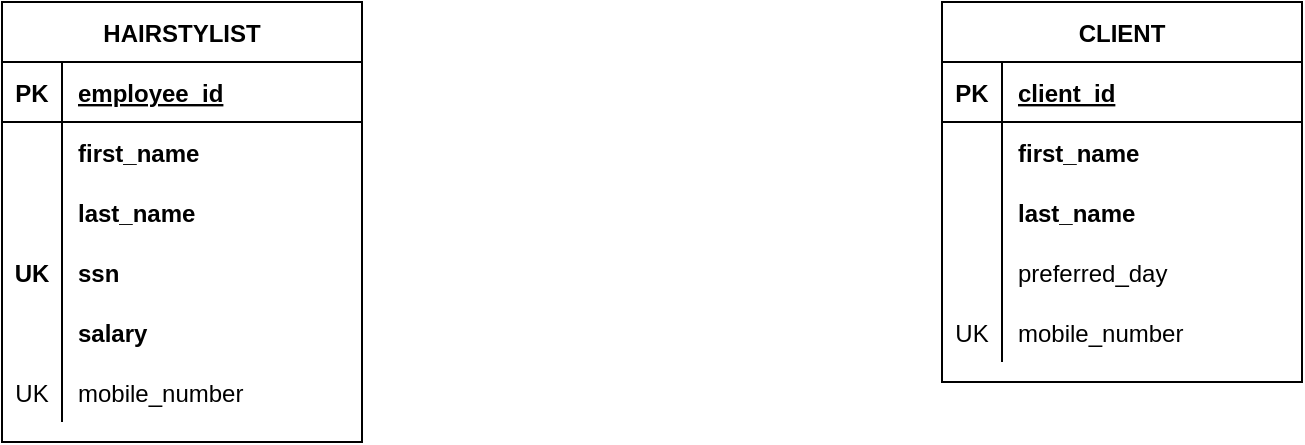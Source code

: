 <mxfile version="15.3.0" type="device" pages="4"><diagram id="9t9rIiQQpuqUqP4quFN2" name="P03-06a"><mxGraphModel dx="1038" dy="547" grid="1" gridSize="10" guides="1" tooltips="1" connect="1" arrows="1" fold="1" page="1" pageScale="1" pageWidth="1700" pageHeight="1100" math="0" shadow="0"><root><mxCell id="xdgP2Hc9xzg8uWULwrqR-0"/><mxCell id="xdgP2Hc9xzg8uWULwrqR-1" parent="xdgP2Hc9xzg8uWULwrqR-0"/><mxCell id="XxITY7klJRmJcONBLQmD-0" value="HAIRSTYLIST" style="shape=table;startSize=30;container=1;collapsible=1;childLayout=tableLayout;fixedRows=1;rowLines=0;fontStyle=1;align=center;resizeLast=1;" parent="xdgP2Hc9xzg8uWULwrqR-1" vertex="1"><mxGeometry x="170" y="160" width="180" height="220" as="geometry"/></mxCell><mxCell id="XxITY7klJRmJcONBLQmD-1" value="" style="shape=partialRectangle;collapsible=0;dropTarget=0;pointerEvents=0;fillColor=none;top=0;left=0;bottom=1;right=0;points=[[0,0.5],[1,0.5]];portConstraint=eastwest;" parent="XxITY7klJRmJcONBLQmD-0" vertex="1"><mxGeometry y="30" width="180" height="30" as="geometry"/></mxCell><mxCell id="XxITY7klJRmJcONBLQmD-2" value="PK" style="shape=partialRectangle;connectable=0;fillColor=none;top=0;left=0;bottom=0;right=0;fontStyle=1;overflow=hidden;" parent="XxITY7klJRmJcONBLQmD-1" vertex="1"><mxGeometry width="30" height="30" as="geometry"><mxRectangle width="30" height="30" as="alternateBounds"/></mxGeometry></mxCell><mxCell id="XxITY7klJRmJcONBLQmD-3" value="employee_id" style="shape=partialRectangle;connectable=0;fillColor=none;top=0;left=0;bottom=0;right=0;align=left;spacingLeft=6;fontStyle=5;overflow=hidden;" parent="XxITY7klJRmJcONBLQmD-1" vertex="1"><mxGeometry x="30" width="150" height="30" as="geometry"><mxRectangle width="150" height="30" as="alternateBounds"/></mxGeometry></mxCell><mxCell id="XxITY7klJRmJcONBLQmD-4" value="" style="shape=partialRectangle;collapsible=0;dropTarget=0;pointerEvents=0;fillColor=none;top=0;left=0;bottom=0;right=0;points=[[0,0.5],[1,0.5]];portConstraint=eastwest;" parent="XxITY7klJRmJcONBLQmD-0" vertex="1"><mxGeometry y="60" width="180" height="30" as="geometry"/></mxCell><mxCell id="XxITY7klJRmJcONBLQmD-5" value="" style="shape=partialRectangle;connectable=0;fillColor=none;top=0;left=0;bottom=0;right=0;editable=1;overflow=hidden;" parent="XxITY7klJRmJcONBLQmD-4" vertex="1"><mxGeometry width="30" height="30" as="geometry"><mxRectangle width="30" height="30" as="alternateBounds"/></mxGeometry></mxCell><mxCell id="XxITY7klJRmJcONBLQmD-6" value="first_name" style="shape=partialRectangle;connectable=0;fillColor=none;top=0;left=0;bottom=0;right=0;align=left;spacingLeft=6;overflow=hidden;fontStyle=1" parent="XxITY7klJRmJcONBLQmD-4" vertex="1"><mxGeometry x="30" width="150" height="30" as="geometry"><mxRectangle width="150" height="30" as="alternateBounds"/></mxGeometry></mxCell><mxCell id="XxITY7klJRmJcONBLQmD-7" value="" style="shape=partialRectangle;collapsible=0;dropTarget=0;pointerEvents=0;fillColor=none;top=0;left=0;bottom=0;right=0;points=[[0,0.5],[1,0.5]];portConstraint=eastwest;" parent="XxITY7klJRmJcONBLQmD-0" vertex="1"><mxGeometry y="90" width="180" height="30" as="geometry"/></mxCell><mxCell id="XxITY7klJRmJcONBLQmD-8" value="" style="shape=partialRectangle;connectable=0;fillColor=none;top=0;left=0;bottom=0;right=0;editable=1;overflow=hidden;" parent="XxITY7klJRmJcONBLQmD-7" vertex="1"><mxGeometry width="30" height="30" as="geometry"><mxRectangle width="30" height="30" as="alternateBounds"/></mxGeometry></mxCell><mxCell id="XxITY7klJRmJcONBLQmD-9" value="last_name" style="shape=partialRectangle;connectable=0;fillColor=none;top=0;left=0;bottom=0;right=0;align=left;spacingLeft=6;overflow=hidden;fontStyle=1" parent="XxITY7klJRmJcONBLQmD-7" vertex="1"><mxGeometry x="30" width="150" height="30" as="geometry"><mxRectangle width="150" height="30" as="alternateBounds"/></mxGeometry></mxCell><mxCell id="XxITY7klJRmJcONBLQmD-10" value="" style="shape=partialRectangle;collapsible=0;dropTarget=0;pointerEvents=0;fillColor=none;top=0;left=0;bottom=0;right=0;points=[[0,0.5],[1,0.5]];portConstraint=eastwest;" parent="XxITY7klJRmJcONBLQmD-0" vertex="1"><mxGeometry y="120" width="180" height="30" as="geometry"/></mxCell><mxCell id="XxITY7klJRmJcONBLQmD-11" value="UK" style="shape=partialRectangle;connectable=0;fillColor=none;top=0;left=0;bottom=0;right=0;editable=1;overflow=hidden;fontStyle=1" parent="XxITY7klJRmJcONBLQmD-10" vertex="1"><mxGeometry width="30" height="30" as="geometry"><mxRectangle width="30" height="30" as="alternateBounds"/></mxGeometry></mxCell><mxCell id="XxITY7klJRmJcONBLQmD-12" value="ssn" style="shape=partialRectangle;connectable=0;fillColor=none;top=0;left=0;bottom=0;right=0;align=left;spacingLeft=6;overflow=hidden;fontStyle=1" parent="XxITY7klJRmJcONBLQmD-10" vertex="1"><mxGeometry x="30" width="150" height="30" as="geometry"><mxRectangle width="150" height="30" as="alternateBounds"/></mxGeometry></mxCell><mxCell id="XxITY7klJRmJcONBLQmD-13" value="" style="shape=partialRectangle;collapsible=0;dropTarget=0;pointerEvents=0;fillColor=none;top=0;left=0;bottom=0;right=0;points=[[0,0.5],[1,0.5]];portConstraint=eastwest;" parent="XxITY7klJRmJcONBLQmD-0" vertex="1"><mxGeometry y="150" width="180" height="30" as="geometry"/></mxCell><mxCell id="XxITY7klJRmJcONBLQmD-14" value="" style="shape=partialRectangle;connectable=0;fillColor=none;top=0;left=0;bottom=0;right=0;editable=1;overflow=hidden;" parent="XxITY7klJRmJcONBLQmD-13" vertex="1"><mxGeometry width="30" height="30" as="geometry"><mxRectangle width="30" height="30" as="alternateBounds"/></mxGeometry></mxCell><mxCell id="XxITY7klJRmJcONBLQmD-15" value="salary" style="shape=partialRectangle;connectable=0;fillColor=none;top=0;left=0;bottom=0;right=0;align=left;spacingLeft=6;overflow=hidden;fontStyle=1" parent="XxITY7klJRmJcONBLQmD-13" vertex="1"><mxGeometry x="30" width="150" height="30" as="geometry"><mxRectangle width="150" height="30" as="alternateBounds"/></mxGeometry></mxCell><mxCell id="XxITY7klJRmJcONBLQmD-16" value="" style="shape=partialRectangle;collapsible=0;dropTarget=0;pointerEvents=0;fillColor=none;top=0;left=0;bottom=0;right=0;points=[[0,0.5],[1,0.5]];portConstraint=eastwest;" parent="XxITY7klJRmJcONBLQmD-0" vertex="1"><mxGeometry y="180" width="180" height="30" as="geometry"/></mxCell><mxCell id="XxITY7klJRmJcONBLQmD-17" value="UK" style="shape=partialRectangle;connectable=0;fillColor=none;top=0;left=0;bottom=0;right=0;editable=1;overflow=hidden;fontStyle=0" parent="XxITY7klJRmJcONBLQmD-16" vertex="1"><mxGeometry width="30" height="30" as="geometry"><mxRectangle width="30" height="30" as="alternateBounds"/></mxGeometry></mxCell><mxCell id="XxITY7klJRmJcONBLQmD-18" value="mobile_number" style="shape=partialRectangle;connectable=0;fillColor=none;top=0;left=0;bottom=0;right=0;align=left;spacingLeft=6;overflow=hidden;fontStyle=0" parent="XxITY7klJRmJcONBLQmD-16" vertex="1"><mxGeometry x="30" width="150" height="30" as="geometry"><mxRectangle width="150" height="30" as="alternateBounds"/></mxGeometry></mxCell><mxCell id="XxITY7klJRmJcONBLQmD-19" value="CLIENT" style="shape=table;startSize=30;container=1;collapsible=1;childLayout=tableLayout;fixedRows=1;rowLines=0;fontStyle=1;align=center;resizeLast=1;" parent="xdgP2Hc9xzg8uWULwrqR-1" vertex="1"><mxGeometry x="640" y="160" width="180" height="190" as="geometry"/></mxCell><mxCell id="XxITY7klJRmJcONBLQmD-20" value="" style="shape=partialRectangle;collapsible=0;dropTarget=0;pointerEvents=0;fillColor=none;top=0;left=0;bottom=1;right=0;points=[[0,0.5],[1,0.5]];portConstraint=eastwest;" parent="XxITY7klJRmJcONBLQmD-19" vertex="1"><mxGeometry y="30" width="180" height="30" as="geometry"/></mxCell><mxCell id="XxITY7klJRmJcONBLQmD-21" value="PK" style="shape=partialRectangle;connectable=0;fillColor=none;top=0;left=0;bottom=0;right=0;fontStyle=1;overflow=hidden;" parent="XxITY7klJRmJcONBLQmD-20" vertex="1"><mxGeometry width="30" height="30" as="geometry"><mxRectangle width="30" height="30" as="alternateBounds"/></mxGeometry></mxCell><mxCell id="XxITY7klJRmJcONBLQmD-22" value="client_id" style="shape=partialRectangle;connectable=0;fillColor=none;top=0;left=0;bottom=0;right=0;align=left;spacingLeft=6;fontStyle=5;overflow=hidden;" parent="XxITY7klJRmJcONBLQmD-20" vertex="1"><mxGeometry x="30" width="150" height="30" as="geometry"><mxRectangle width="150" height="30" as="alternateBounds"/></mxGeometry></mxCell><mxCell id="XxITY7klJRmJcONBLQmD-23" value="" style="shape=partialRectangle;collapsible=0;dropTarget=0;pointerEvents=0;fillColor=none;top=0;left=0;bottom=0;right=0;points=[[0,0.5],[1,0.5]];portConstraint=eastwest;" parent="XxITY7klJRmJcONBLQmD-19" vertex="1"><mxGeometry y="60" width="180" height="30" as="geometry"/></mxCell><mxCell id="XxITY7klJRmJcONBLQmD-24" value="" style="shape=partialRectangle;connectable=0;fillColor=none;top=0;left=0;bottom=0;right=0;editable=1;overflow=hidden;" parent="XxITY7klJRmJcONBLQmD-23" vertex="1"><mxGeometry width="30" height="30" as="geometry"><mxRectangle width="30" height="30" as="alternateBounds"/></mxGeometry></mxCell><mxCell id="XxITY7klJRmJcONBLQmD-25" value="first_name" style="shape=partialRectangle;connectable=0;fillColor=none;top=0;left=0;bottom=0;right=0;align=left;spacingLeft=6;overflow=hidden;fontStyle=1" parent="XxITY7klJRmJcONBLQmD-23" vertex="1"><mxGeometry x="30" width="150" height="30" as="geometry"><mxRectangle width="150" height="30" as="alternateBounds"/></mxGeometry></mxCell><mxCell id="XxITY7klJRmJcONBLQmD-26" value="" style="shape=partialRectangle;collapsible=0;dropTarget=0;pointerEvents=0;fillColor=none;top=0;left=0;bottom=0;right=0;points=[[0,0.5],[1,0.5]];portConstraint=eastwest;" parent="XxITY7klJRmJcONBLQmD-19" vertex="1"><mxGeometry y="90" width="180" height="30" as="geometry"/></mxCell><mxCell id="XxITY7klJRmJcONBLQmD-27" value="" style="shape=partialRectangle;connectable=0;fillColor=none;top=0;left=0;bottom=0;right=0;editable=1;overflow=hidden;" parent="XxITY7klJRmJcONBLQmD-26" vertex="1"><mxGeometry width="30" height="30" as="geometry"><mxRectangle width="30" height="30" as="alternateBounds"/></mxGeometry></mxCell><mxCell id="XxITY7klJRmJcONBLQmD-28" value="last_name" style="shape=partialRectangle;connectable=0;fillColor=none;top=0;left=0;bottom=0;right=0;align=left;spacingLeft=6;overflow=hidden;fontStyle=1" parent="XxITY7klJRmJcONBLQmD-26" vertex="1"><mxGeometry x="30" width="150" height="30" as="geometry"><mxRectangle width="150" height="30" as="alternateBounds"/></mxGeometry></mxCell><mxCell id="XxITY7klJRmJcONBLQmD-29" value="" style="shape=partialRectangle;collapsible=0;dropTarget=0;pointerEvents=0;fillColor=none;top=0;left=0;bottom=0;right=0;points=[[0,0.5],[1,0.5]];portConstraint=eastwest;" parent="XxITY7klJRmJcONBLQmD-19" vertex="1"><mxGeometry y="120" width="180" height="30" as="geometry"/></mxCell><mxCell id="XxITY7klJRmJcONBLQmD-30" value="" style="shape=partialRectangle;connectable=0;fillColor=none;top=0;left=0;bottom=0;right=0;editable=1;overflow=hidden;" parent="XxITY7klJRmJcONBLQmD-29" vertex="1"><mxGeometry width="30" height="30" as="geometry"><mxRectangle width="30" height="30" as="alternateBounds"/></mxGeometry></mxCell><mxCell id="XxITY7klJRmJcONBLQmD-31" value="preferred_day" style="shape=partialRectangle;connectable=0;fillColor=none;top=0;left=0;bottom=0;right=0;align=left;spacingLeft=6;overflow=hidden;fontStyle=0" parent="XxITY7klJRmJcONBLQmD-29" vertex="1"><mxGeometry x="30" width="150" height="30" as="geometry"><mxRectangle width="150" height="30" as="alternateBounds"/></mxGeometry></mxCell><mxCell id="XxITY7klJRmJcONBLQmD-32" value="" style="shape=partialRectangle;collapsible=0;dropTarget=0;pointerEvents=0;fillColor=none;top=0;left=0;bottom=0;right=0;points=[[0,0.5],[1,0.5]];portConstraint=eastwest;" parent="XxITY7klJRmJcONBLQmD-19" vertex="1"><mxGeometry y="150" width="180" height="30" as="geometry"/></mxCell><mxCell id="XxITY7klJRmJcONBLQmD-33" value="UK" style="shape=partialRectangle;connectable=0;fillColor=none;top=0;left=0;bottom=0;right=0;editable=1;overflow=hidden;fontStyle=0" parent="XxITY7klJRmJcONBLQmD-32" vertex="1"><mxGeometry width="30" height="30" as="geometry"><mxRectangle width="30" height="30" as="alternateBounds"/></mxGeometry></mxCell><mxCell id="XxITY7klJRmJcONBLQmD-34" value="mobile_number" style="shape=partialRectangle;connectable=0;fillColor=none;top=0;left=0;bottom=0;right=0;align=left;spacingLeft=6;overflow=hidden;fontStyle=0" parent="XxITY7klJRmJcONBLQmD-32" vertex="1"><mxGeometry x="30" width="150" height="30" as="geometry"><mxRectangle width="150" height="30" as="alternateBounds"/></mxGeometry></mxCell></root></mxGraphModel></diagram><diagram id="BGCo3x_WOR39V1Mh5IDd" name="P03-06b"><mxGraphModel dx="1038" dy="547" grid="1" gridSize="10" guides="1" tooltips="1" connect="1" arrows="1" fold="1" page="1" pageScale="1" pageWidth="1700" pageHeight="1100" math="0" shadow="0"><root><mxCell id="0"/><mxCell id="1" parent="0"/><mxCell id="40BbNnCjbm9qoG9edEbk-1" value="HAIRSTYLIST" style="shape=table;startSize=30;container=1;collapsible=1;childLayout=tableLayout;fixedRows=1;rowLines=0;fontStyle=1;align=center;resizeLast=1;" parent="1" vertex="1"><mxGeometry x="170" y="160" width="180" height="220" as="geometry"/></mxCell><mxCell id="40BbNnCjbm9qoG9edEbk-2" value="" style="shape=partialRectangle;collapsible=0;dropTarget=0;pointerEvents=0;fillColor=none;top=0;left=0;bottom=1;right=0;points=[[0,0.5],[1,0.5]];portConstraint=eastwest;" parent="40BbNnCjbm9qoG9edEbk-1" vertex="1"><mxGeometry y="30" width="180" height="30" as="geometry"/></mxCell><mxCell id="40BbNnCjbm9qoG9edEbk-3" value="PK" style="shape=partialRectangle;connectable=0;fillColor=none;top=0;left=0;bottom=0;right=0;fontStyle=1;overflow=hidden;" parent="40BbNnCjbm9qoG9edEbk-2" vertex="1"><mxGeometry width="30" height="30" as="geometry"><mxRectangle width="30" height="30" as="alternateBounds"/></mxGeometry></mxCell><mxCell id="40BbNnCjbm9qoG9edEbk-4" value="employee_id" style="shape=partialRectangle;connectable=0;fillColor=none;top=0;left=0;bottom=0;right=0;align=left;spacingLeft=6;fontStyle=5;overflow=hidden;" parent="40BbNnCjbm9qoG9edEbk-2" vertex="1"><mxGeometry x="30" width="150" height="30" as="geometry"><mxRectangle width="150" height="30" as="alternateBounds"/></mxGeometry></mxCell><mxCell id="40BbNnCjbm9qoG9edEbk-5" value="" style="shape=partialRectangle;collapsible=0;dropTarget=0;pointerEvents=0;fillColor=none;top=0;left=0;bottom=0;right=0;points=[[0,0.5],[1,0.5]];portConstraint=eastwest;" parent="40BbNnCjbm9qoG9edEbk-1" vertex="1"><mxGeometry y="60" width="180" height="30" as="geometry"/></mxCell><mxCell id="40BbNnCjbm9qoG9edEbk-6" value="" style="shape=partialRectangle;connectable=0;fillColor=none;top=0;left=0;bottom=0;right=0;editable=1;overflow=hidden;" parent="40BbNnCjbm9qoG9edEbk-5" vertex="1"><mxGeometry width="30" height="30" as="geometry"><mxRectangle width="30" height="30" as="alternateBounds"/></mxGeometry></mxCell><mxCell id="40BbNnCjbm9qoG9edEbk-7" value="first_name" style="shape=partialRectangle;connectable=0;fillColor=none;top=0;left=0;bottom=0;right=0;align=left;spacingLeft=6;overflow=hidden;fontStyle=1" parent="40BbNnCjbm9qoG9edEbk-5" vertex="1"><mxGeometry x="30" width="150" height="30" as="geometry"><mxRectangle width="150" height="30" as="alternateBounds"/></mxGeometry></mxCell><mxCell id="40BbNnCjbm9qoG9edEbk-8" value="" style="shape=partialRectangle;collapsible=0;dropTarget=0;pointerEvents=0;fillColor=none;top=0;left=0;bottom=0;right=0;points=[[0,0.5],[1,0.5]];portConstraint=eastwest;" parent="40BbNnCjbm9qoG9edEbk-1" vertex="1"><mxGeometry y="90" width="180" height="30" as="geometry"/></mxCell><mxCell id="40BbNnCjbm9qoG9edEbk-9" value="" style="shape=partialRectangle;connectable=0;fillColor=none;top=0;left=0;bottom=0;right=0;editable=1;overflow=hidden;" parent="40BbNnCjbm9qoG9edEbk-8" vertex="1"><mxGeometry width="30" height="30" as="geometry"><mxRectangle width="30" height="30" as="alternateBounds"/></mxGeometry></mxCell><mxCell id="40BbNnCjbm9qoG9edEbk-10" value="last_name" style="shape=partialRectangle;connectable=0;fillColor=none;top=0;left=0;bottom=0;right=0;align=left;spacingLeft=6;overflow=hidden;fontStyle=1" parent="40BbNnCjbm9qoG9edEbk-8" vertex="1"><mxGeometry x="30" width="150" height="30" as="geometry"><mxRectangle width="150" height="30" as="alternateBounds"/></mxGeometry></mxCell><mxCell id="40BbNnCjbm9qoG9edEbk-11" value="" style="shape=partialRectangle;collapsible=0;dropTarget=0;pointerEvents=0;fillColor=none;top=0;left=0;bottom=0;right=0;points=[[0,0.5],[1,0.5]];portConstraint=eastwest;" parent="40BbNnCjbm9qoG9edEbk-1" vertex="1"><mxGeometry y="120" width="180" height="30" as="geometry"/></mxCell><mxCell id="40BbNnCjbm9qoG9edEbk-12" value="UK" style="shape=partialRectangle;connectable=0;fillColor=none;top=0;left=0;bottom=0;right=0;editable=1;overflow=hidden;fontStyle=1" parent="40BbNnCjbm9qoG9edEbk-11" vertex="1"><mxGeometry width="30" height="30" as="geometry"><mxRectangle width="30" height="30" as="alternateBounds"/></mxGeometry></mxCell><mxCell id="40BbNnCjbm9qoG9edEbk-13" value="ssn" style="shape=partialRectangle;connectable=0;fillColor=none;top=0;left=0;bottom=0;right=0;align=left;spacingLeft=6;overflow=hidden;fontStyle=1" parent="40BbNnCjbm9qoG9edEbk-11" vertex="1"><mxGeometry x="30" width="150" height="30" as="geometry"><mxRectangle width="150" height="30" as="alternateBounds"/></mxGeometry></mxCell><mxCell id="40BbNnCjbm9qoG9edEbk-14" value="" style="shape=partialRectangle;collapsible=0;dropTarget=0;pointerEvents=0;fillColor=none;top=0;left=0;bottom=0;right=0;points=[[0,0.5],[1,0.5]];portConstraint=eastwest;" parent="40BbNnCjbm9qoG9edEbk-1" vertex="1"><mxGeometry y="150" width="180" height="30" as="geometry"/></mxCell><mxCell id="40BbNnCjbm9qoG9edEbk-15" value="" style="shape=partialRectangle;connectable=0;fillColor=none;top=0;left=0;bottom=0;right=0;editable=1;overflow=hidden;" parent="40BbNnCjbm9qoG9edEbk-14" vertex="1"><mxGeometry width="30" height="30" as="geometry"><mxRectangle width="30" height="30" as="alternateBounds"/></mxGeometry></mxCell><mxCell id="40BbNnCjbm9qoG9edEbk-16" value="salary" style="shape=partialRectangle;connectable=0;fillColor=none;top=0;left=0;bottom=0;right=0;align=left;spacingLeft=6;overflow=hidden;fontStyle=1" parent="40BbNnCjbm9qoG9edEbk-14" vertex="1"><mxGeometry x="30" width="150" height="30" as="geometry"><mxRectangle width="150" height="30" as="alternateBounds"/></mxGeometry></mxCell><mxCell id="40BbNnCjbm9qoG9edEbk-17" value="" style="shape=partialRectangle;collapsible=0;dropTarget=0;pointerEvents=0;fillColor=none;top=0;left=0;bottom=0;right=0;points=[[0,0.5],[1,0.5]];portConstraint=eastwest;" parent="40BbNnCjbm9qoG9edEbk-1" vertex="1"><mxGeometry y="180" width="180" height="30" as="geometry"/></mxCell><mxCell id="40BbNnCjbm9qoG9edEbk-18" value="UK" style="shape=partialRectangle;connectable=0;fillColor=none;top=0;left=0;bottom=0;right=0;editable=1;overflow=hidden;fontStyle=0" parent="40BbNnCjbm9qoG9edEbk-17" vertex="1"><mxGeometry width="30" height="30" as="geometry"><mxRectangle width="30" height="30" as="alternateBounds"/></mxGeometry></mxCell><mxCell id="40BbNnCjbm9qoG9edEbk-19" value="mobile_number" style="shape=partialRectangle;connectable=0;fillColor=none;top=0;left=0;bottom=0;right=0;align=left;spacingLeft=6;overflow=hidden;fontStyle=0" parent="40BbNnCjbm9qoG9edEbk-17" vertex="1"><mxGeometry x="30" width="150" height="30" as="geometry"><mxRectangle width="150" height="30" as="alternateBounds"/></mxGeometry></mxCell><mxCell id="40BbNnCjbm9qoG9edEbk-20" value="CLIENT" style="shape=table;startSize=30;container=1;collapsible=1;childLayout=tableLayout;fixedRows=1;rowLines=0;fontStyle=1;align=center;resizeLast=1;" parent="1" vertex="1"><mxGeometry x="640" y="160" width="180" height="220" as="geometry"/></mxCell><mxCell id="40BbNnCjbm9qoG9edEbk-21" value="" style="shape=partialRectangle;collapsible=0;dropTarget=0;pointerEvents=0;fillColor=none;top=0;left=0;bottom=1;right=0;points=[[0,0.5],[1,0.5]];portConstraint=eastwest;" parent="40BbNnCjbm9qoG9edEbk-20" vertex="1"><mxGeometry y="30" width="180" height="30" as="geometry"/></mxCell><mxCell id="40BbNnCjbm9qoG9edEbk-22" value="PK" style="shape=partialRectangle;connectable=0;fillColor=none;top=0;left=0;bottom=0;right=0;fontStyle=1;overflow=hidden;" parent="40BbNnCjbm9qoG9edEbk-21" vertex="1"><mxGeometry width="30" height="30" as="geometry"><mxRectangle width="30" height="30" as="alternateBounds"/></mxGeometry></mxCell><mxCell id="40BbNnCjbm9qoG9edEbk-23" value="client_id" style="shape=partialRectangle;connectable=0;fillColor=none;top=0;left=0;bottom=0;right=0;align=left;spacingLeft=6;fontStyle=5;overflow=hidden;" parent="40BbNnCjbm9qoG9edEbk-21" vertex="1"><mxGeometry x="30" width="150" height="30" as="geometry"><mxRectangle width="150" height="30" as="alternateBounds"/></mxGeometry></mxCell><mxCell id="40BbNnCjbm9qoG9edEbk-24" value="" style="shape=partialRectangle;collapsible=0;dropTarget=0;pointerEvents=0;fillColor=none;top=0;left=0;bottom=0;right=0;points=[[0,0.5],[1,0.5]];portConstraint=eastwest;" parent="40BbNnCjbm9qoG9edEbk-20" vertex="1"><mxGeometry y="60" width="180" height="30" as="geometry"/></mxCell><mxCell id="40BbNnCjbm9qoG9edEbk-25" value="" style="shape=partialRectangle;connectable=0;fillColor=none;top=0;left=0;bottom=0;right=0;editable=1;overflow=hidden;" parent="40BbNnCjbm9qoG9edEbk-24" vertex="1"><mxGeometry width="30" height="30" as="geometry"><mxRectangle width="30" height="30" as="alternateBounds"/></mxGeometry></mxCell><mxCell id="40BbNnCjbm9qoG9edEbk-26" value="first_name" style="shape=partialRectangle;connectable=0;fillColor=none;top=0;left=0;bottom=0;right=0;align=left;spacingLeft=6;overflow=hidden;fontStyle=1" parent="40BbNnCjbm9qoG9edEbk-24" vertex="1"><mxGeometry x="30" width="150" height="30" as="geometry"><mxRectangle width="150" height="30" as="alternateBounds"/></mxGeometry></mxCell><mxCell id="40BbNnCjbm9qoG9edEbk-27" value="" style="shape=partialRectangle;collapsible=0;dropTarget=0;pointerEvents=0;fillColor=none;top=0;left=0;bottom=0;right=0;points=[[0,0.5],[1,0.5]];portConstraint=eastwest;" parent="40BbNnCjbm9qoG9edEbk-20" vertex="1"><mxGeometry y="90" width="180" height="30" as="geometry"/></mxCell><mxCell id="40BbNnCjbm9qoG9edEbk-28" value="" style="shape=partialRectangle;connectable=0;fillColor=none;top=0;left=0;bottom=0;right=0;editable=1;overflow=hidden;" parent="40BbNnCjbm9qoG9edEbk-27" vertex="1"><mxGeometry width="30" height="30" as="geometry"><mxRectangle width="30" height="30" as="alternateBounds"/></mxGeometry></mxCell><mxCell id="40BbNnCjbm9qoG9edEbk-29" value="last_name" style="shape=partialRectangle;connectable=0;fillColor=none;top=0;left=0;bottom=0;right=0;align=left;spacingLeft=6;overflow=hidden;fontStyle=1" parent="40BbNnCjbm9qoG9edEbk-27" vertex="1"><mxGeometry x="30" width="150" height="30" as="geometry"><mxRectangle width="150" height="30" as="alternateBounds"/></mxGeometry></mxCell><mxCell id="40BbNnCjbm9qoG9edEbk-33" value="" style="shape=partialRectangle;collapsible=0;dropTarget=0;pointerEvents=0;fillColor=none;top=0;left=0;bottom=0;right=0;points=[[0,0.5],[1,0.5]];portConstraint=eastwest;" parent="40BbNnCjbm9qoG9edEbk-20" vertex="1"><mxGeometry y="120" width="180" height="30" as="geometry"/></mxCell><mxCell id="40BbNnCjbm9qoG9edEbk-34" value="" style="shape=partialRectangle;connectable=0;fillColor=none;top=0;left=0;bottom=0;right=0;editable=1;overflow=hidden;" parent="40BbNnCjbm9qoG9edEbk-33" vertex="1"><mxGeometry width="30" height="30" as="geometry"><mxRectangle width="30" height="30" as="alternateBounds"/></mxGeometry></mxCell><mxCell id="40BbNnCjbm9qoG9edEbk-35" value="preferred_day" style="shape=partialRectangle;connectable=0;fillColor=none;top=0;left=0;bottom=0;right=0;align=left;spacingLeft=6;overflow=hidden;fontStyle=0" parent="40BbNnCjbm9qoG9edEbk-33" vertex="1"><mxGeometry x="30" width="150" height="30" as="geometry"><mxRectangle width="150" height="30" as="alternateBounds"/></mxGeometry></mxCell><mxCell id="40BbNnCjbm9qoG9edEbk-36" value="" style="shape=partialRectangle;collapsible=0;dropTarget=0;pointerEvents=0;fillColor=none;top=0;left=0;bottom=0;right=0;points=[[0,0.5],[1,0.5]];portConstraint=eastwest;" parent="40BbNnCjbm9qoG9edEbk-20" vertex="1"><mxGeometry y="150" width="180" height="30" as="geometry"/></mxCell><mxCell id="40BbNnCjbm9qoG9edEbk-37" value="UK" style="shape=partialRectangle;connectable=0;fillColor=none;top=0;left=0;bottom=0;right=0;editable=1;overflow=hidden;fontStyle=0" parent="40BbNnCjbm9qoG9edEbk-36" vertex="1"><mxGeometry width="30" height="30" as="geometry"><mxRectangle width="30" height="30" as="alternateBounds"/></mxGeometry></mxCell><mxCell id="40BbNnCjbm9qoG9edEbk-38" value="mobile_number" style="shape=partialRectangle;connectable=0;fillColor=none;top=0;left=0;bottom=0;right=0;align=left;spacingLeft=6;overflow=hidden;fontStyle=0" parent="40BbNnCjbm9qoG9edEbk-36" vertex="1"><mxGeometry x="30" width="150" height="30" as="geometry"><mxRectangle width="150" height="30" as="alternateBounds"/></mxGeometry></mxCell><mxCell id="bZej0jPiToHnva24DQ1e-2" value="" style="shape=partialRectangle;collapsible=0;dropTarget=0;pointerEvents=0;fillColor=none;top=0;left=0;bottom=0;right=0;points=[[0,0.5],[1,0.5]];portConstraint=eastwest;" parent="40BbNnCjbm9qoG9edEbk-20" vertex="1"><mxGeometry y="180" width="180" height="30" as="geometry"/></mxCell><mxCell id="bZej0jPiToHnva24DQ1e-3" value="FK" style="shape=partialRectangle;connectable=0;fillColor=none;top=0;left=0;bottom=0;right=0;editable=1;overflow=hidden;fontStyle=1" parent="bZej0jPiToHnva24DQ1e-2" vertex="1"><mxGeometry width="30" height="30" as="geometry"><mxRectangle width="30" height="30" as="alternateBounds"/></mxGeometry></mxCell><mxCell id="bZej0jPiToHnva24DQ1e-4" value="stylist_id" style="shape=partialRectangle;connectable=0;fillColor=none;top=0;left=0;bottom=0;right=0;align=left;spacingLeft=6;overflow=hidden;fontStyle=1" parent="bZej0jPiToHnva24DQ1e-2" vertex="1"><mxGeometry x="30" width="150" height="30" as="geometry"><mxRectangle width="150" height="30" as="alternateBounds"/></mxGeometry></mxCell><mxCell id="bZej0jPiToHnva24DQ1e-1" value="" style="endArrow=ERzeroToMany;dashed=1;html=1;exitX=1;exitY=0.5;exitDx=0;exitDy=0;entryX=0;entryY=0.5;entryDx=0;entryDy=0;edgeStyle=orthogonalEdgeStyle;startArrow=ERmandOne;startFill=0;endSize=12;startSize=12;endFill=0;" parent="1" source="40BbNnCjbm9qoG9edEbk-2" target="bZej0jPiToHnva24DQ1e-2" edge="1"><mxGeometry width="50" height="50" relative="1" as="geometry"><mxPoint x="500" y="310" as="sourcePoint"/><mxPoint x="550" y="260" as="targetPoint"/></mxGeometry></mxCell><mxCell id="bZej0jPiToHnva24DQ1e-5" value="&lt;span style=&quot;background-color: rgb(255 , 242 , 204)&quot;&gt;&lt;b&gt;Each HAIRSTYLIST may have zero, one or multiple clients&lt;br&gt;Each CLIENTS must have one and only one HAIRSTYLIST&lt;/b&gt;&lt;/span&gt;" style="text;html=1;resizable=0;autosize=1;align=center;verticalAlign=middle;points=[];fillColor=#fff2cc;strokeColor=#d6b656;rounded=0;" parent="1" vertex="1"><mxGeometry x="320" y="485" width="340" height="30" as="geometry"/></mxCell><mxCell id="WhfkiXO9AdOLqiHgJFBq-1" value="assigned to&lt;br&gt;stylist of" style="text;html=1;resizable=0;autosize=1;align=center;verticalAlign=middle;points=[];fillColor=none;strokeColor=none;rounded=0;labelBackgroundColor=default;" parent="1" vertex="1"><mxGeometry x="450" y="265" width="80" height="30" as="geometry"/></mxCell></root></mxGraphModel></diagram><diagram id="Hy9AhY69jqJZmZB07Yec" name="P03-06c"><mxGraphModel dx="1038" dy="547" grid="1" gridSize="10" guides="1" tooltips="1" connect="1" arrows="1" fold="1" page="1" pageScale="1" pageWidth="1700" pageHeight="1100" math="0" shadow="0"><root><mxCell id="Na6isl0O_4nKs7DlJ9fW-0"/><mxCell id="Na6isl0O_4nKs7DlJ9fW-1" parent="Na6isl0O_4nKs7DlJ9fW-0"/><mxCell id="PzZ2ARNeG_4uqYLXSnOd-0" value="HAIRSTYLIST" style="shape=table;startSize=30;container=1;collapsible=1;childLayout=tableLayout;fixedRows=1;rowLines=0;fontStyle=1;align=center;resizeLast=1;" parent="Na6isl0O_4nKs7DlJ9fW-1" vertex="1"><mxGeometry x="170" y="160" width="180" height="220" as="geometry"/></mxCell><mxCell id="PzZ2ARNeG_4uqYLXSnOd-1" value="" style="shape=partialRectangle;collapsible=0;dropTarget=0;pointerEvents=0;fillColor=none;top=0;left=0;bottom=1;right=0;points=[[0,0.5],[1,0.5]];portConstraint=eastwest;" parent="PzZ2ARNeG_4uqYLXSnOd-0" vertex="1"><mxGeometry y="30" width="180" height="30" as="geometry"/></mxCell><mxCell id="PzZ2ARNeG_4uqYLXSnOd-2" value="PK" style="shape=partialRectangle;connectable=0;fillColor=none;top=0;left=0;bottom=0;right=0;fontStyle=1;overflow=hidden;" parent="PzZ2ARNeG_4uqYLXSnOd-1" vertex="1"><mxGeometry width="30" height="30" as="geometry"><mxRectangle width="30" height="30" as="alternateBounds"/></mxGeometry></mxCell><mxCell id="PzZ2ARNeG_4uqYLXSnOd-3" value="employee_id" style="shape=partialRectangle;connectable=0;fillColor=none;top=0;left=0;bottom=0;right=0;align=left;spacingLeft=6;fontStyle=5;overflow=hidden;" parent="PzZ2ARNeG_4uqYLXSnOd-1" vertex="1"><mxGeometry x="30" width="150" height="30" as="geometry"><mxRectangle width="150" height="30" as="alternateBounds"/></mxGeometry></mxCell><mxCell id="PzZ2ARNeG_4uqYLXSnOd-4" value="" style="shape=partialRectangle;collapsible=0;dropTarget=0;pointerEvents=0;fillColor=none;top=0;left=0;bottom=0;right=0;points=[[0,0.5],[1,0.5]];portConstraint=eastwest;" parent="PzZ2ARNeG_4uqYLXSnOd-0" vertex="1"><mxGeometry y="60" width="180" height="30" as="geometry"/></mxCell><mxCell id="PzZ2ARNeG_4uqYLXSnOd-5" value="" style="shape=partialRectangle;connectable=0;fillColor=none;top=0;left=0;bottom=0;right=0;editable=1;overflow=hidden;" parent="PzZ2ARNeG_4uqYLXSnOd-4" vertex="1"><mxGeometry width="30" height="30" as="geometry"><mxRectangle width="30" height="30" as="alternateBounds"/></mxGeometry></mxCell><mxCell id="PzZ2ARNeG_4uqYLXSnOd-6" value="first_name" style="shape=partialRectangle;connectable=0;fillColor=none;top=0;left=0;bottom=0;right=0;align=left;spacingLeft=6;overflow=hidden;fontStyle=1" parent="PzZ2ARNeG_4uqYLXSnOd-4" vertex="1"><mxGeometry x="30" width="150" height="30" as="geometry"><mxRectangle width="150" height="30" as="alternateBounds"/></mxGeometry></mxCell><mxCell id="PzZ2ARNeG_4uqYLXSnOd-7" value="" style="shape=partialRectangle;collapsible=0;dropTarget=0;pointerEvents=0;fillColor=none;top=0;left=0;bottom=0;right=0;points=[[0,0.5],[1,0.5]];portConstraint=eastwest;" parent="PzZ2ARNeG_4uqYLXSnOd-0" vertex="1"><mxGeometry y="90" width="180" height="30" as="geometry"/></mxCell><mxCell id="PzZ2ARNeG_4uqYLXSnOd-8" value="" style="shape=partialRectangle;connectable=0;fillColor=none;top=0;left=0;bottom=0;right=0;editable=1;overflow=hidden;" parent="PzZ2ARNeG_4uqYLXSnOd-7" vertex="1"><mxGeometry width="30" height="30" as="geometry"><mxRectangle width="30" height="30" as="alternateBounds"/></mxGeometry></mxCell><mxCell id="PzZ2ARNeG_4uqYLXSnOd-9" value="last_name" style="shape=partialRectangle;connectable=0;fillColor=none;top=0;left=0;bottom=0;right=0;align=left;spacingLeft=6;overflow=hidden;fontStyle=1" parent="PzZ2ARNeG_4uqYLXSnOd-7" vertex="1"><mxGeometry x="30" width="150" height="30" as="geometry"><mxRectangle width="150" height="30" as="alternateBounds"/></mxGeometry></mxCell><mxCell id="PzZ2ARNeG_4uqYLXSnOd-10" value="" style="shape=partialRectangle;collapsible=0;dropTarget=0;pointerEvents=0;fillColor=none;top=0;left=0;bottom=0;right=0;points=[[0,0.5],[1,0.5]];portConstraint=eastwest;" parent="PzZ2ARNeG_4uqYLXSnOd-0" vertex="1"><mxGeometry y="120" width="180" height="30" as="geometry"/></mxCell><mxCell id="PzZ2ARNeG_4uqYLXSnOd-11" value="UK" style="shape=partialRectangle;connectable=0;fillColor=none;top=0;left=0;bottom=0;right=0;editable=1;overflow=hidden;fontStyle=1" parent="PzZ2ARNeG_4uqYLXSnOd-10" vertex="1"><mxGeometry width="30" height="30" as="geometry"><mxRectangle width="30" height="30" as="alternateBounds"/></mxGeometry></mxCell><mxCell id="PzZ2ARNeG_4uqYLXSnOd-12" value="ssn" style="shape=partialRectangle;connectable=0;fillColor=none;top=0;left=0;bottom=0;right=0;align=left;spacingLeft=6;overflow=hidden;fontStyle=1" parent="PzZ2ARNeG_4uqYLXSnOd-10" vertex="1"><mxGeometry x="30" width="150" height="30" as="geometry"><mxRectangle width="150" height="30" as="alternateBounds"/></mxGeometry></mxCell><mxCell id="PzZ2ARNeG_4uqYLXSnOd-13" value="" style="shape=partialRectangle;collapsible=0;dropTarget=0;pointerEvents=0;fillColor=none;top=0;left=0;bottom=0;right=0;points=[[0,0.5],[1,0.5]];portConstraint=eastwest;" parent="PzZ2ARNeG_4uqYLXSnOd-0" vertex="1"><mxGeometry y="150" width="180" height="30" as="geometry"/></mxCell><mxCell id="PzZ2ARNeG_4uqYLXSnOd-14" value="" style="shape=partialRectangle;connectable=0;fillColor=none;top=0;left=0;bottom=0;right=0;editable=1;overflow=hidden;" parent="PzZ2ARNeG_4uqYLXSnOd-13" vertex="1"><mxGeometry width="30" height="30" as="geometry"><mxRectangle width="30" height="30" as="alternateBounds"/></mxGeometry></mxCell><mxCell id="PzZ2ARNeG_4uqYLXSnOd-15" value="salary" style="shape=partialRectangle;connectable=0;fillColor=none;top=0;left=0;bottom=0;right=0;align=left;spacingLeft=6;overflow=hidden;fontStyle=1" parent="PzZ2ARNeG_4uqYLXSnOd-13" vertex="1"><mxGeometry x="30" width="150" height="30" as="geometry"><mxRectangle width="150" height="30" as="alternateBounds"/></mxGeometry></mxCell><mxCell id="PzZ2ARNeG_4uqYLXSnOd-16" value="" style="shape=partialRectangle;collapsible=0;dropTarget=0;pointerEvents=0;fillColor=none;top=0;left=0;bottom=0;right=0;points=[[0,0.5],[1,0.5]];portConstraint=eastwest;" parent="PzZ2ARNeG_4uqYLXSnOd-0" vertex="1"><mxGeometry y="180" width="180" height="30" as="geometry"/></mxCell><mxCell id="PzZ2ARNeG_4uqYLXSnOd-17" value="UK" style="shape=partialRectangle;connectable=0;fillColor=none;top=0;left=0;bottom=0;right=0;editable=1;overflow=hidden;fontStyle=0" parent="PzZ2ARNeG_4uqYLXSnOd-16" vertex="1"><mxGeometry width="30" height="30" as="geometry"><mxRectangle width="30" height="30" as="alternateBounds"/></mxGeometry></mxCell><mxCell id="PzZ2ARNeG_4uqYLXSnOd-18" value="mobile_number" style="shape=partialRectangle;connectable=0;fillColor=none;top=0;left=0;bottom=0;right=0;align=left;spacingLeft=6;overflow=hidden;fontStyle=0" parent="PzZ2ARNeG_4uqYLXSnOd-16" vertex="1"><mxGeometry x="30" width="150" height="30" as="geometry"><mxRectangle width="150" height="30" as="alternateBounds"/></mxGeometry></mxCell><mxCell id="PzZ2ARNeG_4uqYLXSnOd-19" value="CLIENT" style="shape=table;startSize=30;container=1;collapsible=1;childLayout=tableLayout;fixedRows=1;rowLines=0;fontStyle=1;align=center;resizeLast=1;" parent="Na6isl0O_4nKs7DlJ9fW-1" vertex="1"><mxGeometry x="640" y="160" width="180" height="220" as="geometry"/></mxCell><mxCell id="PzZ2ARNeG_4uqYLXSnOd-20" value="" style="shape=partialRectangle;collapsible=0;dropTarget=0;pointerEvents=0;fillColor=none;top=0;left=0;bottom=1;right=0;points=[[0,0.5],[1,0.5]];portConstraint=eastwest;" parent="PzZ2ARNeG_4uqYLXSnOd-19" vertex="1"><mxGeometry y="30" width="180" height="30" as="geometry"/></mxCell><mxCell id="PzZ2ARNeG_4uqYLXSnOd-21" value="PK" style="shape=partialRectangle;connectable=0;fillColor=none;top=0;left=0;bottom=0;right=0;fontStyle=1;overflow=hidden;" parent="PzZ2ARNeG_4uqYLXSnOd-20" vertex="1"><mxGeometry width="30" height="30" as="geometry"><mxRectangle width="30" height="30" as="alternateBounds"/></mxGeometry></mxCell><mxCell id="PzZ2ARNeG_4uqYLXSnOd-22" value="client_id" style="shape=partialRectangle;connectable=0;fillColor=none;top=0;left=0;bottom=0;right=0;align=left;spacingLeft=6;fontStyle=5;overflow=hidden;" parent="PzZ2ARNeG_4uqYLXSnOd-20" vertex="1"><mxGeometry x="30" width="150" height="30" as="geometry"><mxRectangle width="150" height="30" as="alternateBounds"/></mxGeometry></mxCell><mxCell id="PzZ2ARNeG_4uqYLXSnOd-23" value="" style="shape=partialRectangle;collapsible=0;dropTarget=0;pointerEvents=0;fillColor=none;top=0;left=0;bottom=0;right=0;points=[[0,0.5],[1,0.5]];portConstraint=eastwest;" parent="PzZ2ARNeG_4uqYLXSnOd-19" vertex="1"><mxGeometry y="60" width="180" height="30" as="geometry"/></mxCell><mxCell id="PzZ2ARNeG_4uqYLXSnOd-24" value="" style="shape=partialRectangle;connectable=0;fillColor=none;top=0;left=0;bottom=0;right=0;editable=1;overflow=hidden;" parent="PzZ2ARNeG_4uqYLXSnOd-23" vertex="1"><mxGeometry width="30" height="30" as="geometry"><mxRectangle width="30" height="30" as="alternateBounds"/></mxGeometry></mxCell><mxCell id="PzZ2ARNeG_4uqYLXSnOd-25" value="first_name" style="shape=partialRectangle;connectable=0;fillColor=none;top=0;left=0;bottom=0;right=0;align=left;spacingLeft=6;overflow=hidden;fontStyle=1" parent="PzZ2ARNeG_4uqYLXSnOd-23" vertex="1"><mxGeometry x="30" width="150" height="30" as="geometry"><mxRectangle width="150" height="30" as="alternateBounds"/></mxGeometry></mxCell><mxCell id="PzZ2ARNeG_4uqYLXSnOd-26" value="" style="shape=partialRectangle;collapsible=0;dropTarget=0;pointerEvents=0;fillColor=none;top=0;left=0;bottom=0;right=0;points=[[0,0.5],[1,0.5]];portConstraint=eastwest;" parent="PzZ2ARNeG_4uqYLXSnOd-19" vertex="1"><mxGeometry y="90" width="180" height="30" as="geometry"/></mxCell><mxCell id="PzZ2ARNeG_4uqYLXSnOd-27" value="" style="shape=partialRectangle;connectable=0;fillColor=none;top=0;left=0;bottom=0;right=0;editable=1;overflow=hidden;" parent="PzZ2ARNeG_4uqYLXSnOd-26" vertex="1"><mxGeometry width="30" height="30" as="geometry"><mxRectangle width="30" height="30" as="alternateBounds"/></mxGeometry></mxCell><mxCell id="PzZ2ARNeG_4uqYLXSnOd-28" value="last_name" style="shape=partialRectangle;connectable=0;fillColor=none;top=0;left=0;bottom=0;right=0;align=left;spacingLeft=6;overflow=hidden;fontStyle=1" parent="PzZ2ARNeG_4uqYLXSnOd-26" vertex="1"><mxGeometry x="30" width="150" height="30" as="geometry"><mxRectangle width="150" height="30" as="alternateBounds"/></mxGeometry></mxCell><mxCell id="PzZ2ARNeG_4uqYLXSnOd-29" value="" style="shape=partialRectangle;collapsible=0;dropTarget=0;pointerEvents=0;fillColor=none;top=0;left=0;bottom=0;right=0;points=[[0,0.5],[1,0.5]];portConstraint=eastwest;" parent="PzZ2ARNeG_4uqYLXSnOd-19" vertex="1"><mxGeometry y="120" width="180" height="30" as="geometry"/></mxCell><mxCell id="PzZ2ARNeG_4uqYLXSnOd-30" value="" style="shape=partialRectangle;connectable=0;fillColor=none;top=0;left=0;bottom=0;right=0;editable=1;overflow=hidden;" parent="PzZ2ARNeG_4uqYLXSnOd-29" vertex="1"><mxGeometry width="30" height="30" as="geometry"><mxRectangle width="30" height="30" as="alternateBounds"/></mxGeometry></mxCell><mxCell id="PzZ2ARNeG_4uqYLXSnOd-31" value="preferred_day" style="shape=partialRectangle;connectable=0;fillColor=none;top=0;left=0;bottom=0;right=0;align=left;spacingLeft=6;overflow=hidden;fontStyle=0" parent="PzZ2ARNeG_4uqYLXSnOd-29" vertex="1"><mxGeometry x="30" width="150" height="30" as="geometry"><mxRectangle width="150" height="30" as="alternateBounds"/></mxGeometry></mxCell><mxCell id="PzZ2ARNeG_4uqYLXSnOd-32" value="" style="shape=partialRectangle;collapsible=0;dropTarget=0;pointerEvents=0;fillColor=none;top=0;left=0;bottom=0;right=0;points=[[0,0.5],[1,0.5]];portConstraint=eastwest;" parent="PzZ2ARNeG_4uqYLXSnOd-19" vertex="1"><mxGeometry y="150" width="180" height="30" as="geometry"/></mxCell><mxCell id="PzZ2ARNeG_4uqYLXSnOd-33" value="UK" style="shape=partialRectangle;connectable=0;fillColor=none;top=0;left=0;bottom=0;right=0;editable=1;overflow=hidden;fontStyle=0" parent="PzZ2ARNeG_4uqYLXSnOd-32" vertex="1"><mxGeometry width="30" height="30" as="geometry"><mxRectangle width="30" height="30" as="alternateBounds"/></mxGeometry></mxCell><mxCell id="PzZ2ARNeG_4uqYLXSnOd-34" value="mobile_number" style="shape=partialRectangle;connectable=0;fillColor=none;top=0;left=0;bottom=0;right=0;align=left;spacingLeft=6;overflow=hidden;fontStyle=0" parent="PzZ2ARNeG_4uqYLXSnOd-32" vertex="1"><mxGeometry x="30" width="150" height="30" as="geometry"><mxRectangle width="150" height="30" as="alternateBounds"/></mxGeometry></mxCell><mxCell id="PzZ2ARNeG_4uqYLXSnOd-35" value="" style="shape=partialRectangle;collapsible=0;dropTarget=0;pointerEvents=0;fillColor=none;top=0;left=0;bottom=0;right=0;points=[[0,0.5],[1,0.5]];portConstraint=eastwest;" parent="PzZ2ARNeG_4uqYLXSnOd-19" vertex="1"><mxGeometry y="180" width="180" height="30" as="geometry"/></mxCell><mxCell id="PzZ2ARNeG_4uqYLXSnOd-36" value="FK" style="shape=partialRectangle;connectable=0;fillColor=none;top=0;left=0;bottom=0;right=0;editable=1;overflow=hidden;fontStyle=1" parent="PzZ2ARNeG_4uqYLXSnOd-35" vertex="1"><mxGeometry width="30" height="30" as="geometry"><mxRectangle width="30" height="30" as="alternateBounds"/></mxGeometry></mxCell><mxCell id="PzZ2ARNeG_4uqYLXSnOd-37" value="stylist_id" style="shape=partialRectangle;connectable=0;fillColor=none;top=0;left=0;bottom=0;right=0;align=left;spacingLeft=6;overflow=hidden;fontStyle=1" parent="PzZ2ARNeG_4uqYLXSnOd-35" vertex="1"><mxGeometry x="30" width="150" height="30" as="geometry"><mxRectangle width="150" height="30" as="alternateBounds"/></mxGeometry></mxCell><mxCell id="PzZ2ARNeG_4uqYLXSnOd-38" value="" style="endArrow=ERzeroToMany;dashed=1;html=1;exitX=1;exitY=0.5;exitDx=0;exitDy=0;entryX=0;entryY=0.5;entryDx=0;entryDy=0;edgeStyle=orthogonalEdgeStyle;startArrow=ERzeroToOne;startFill=0;endSize=12;startSize=12;endFill=0;" parent="Na6isl0O_4nKs7DlJ9fW-1" source="PzZ2ARNeG_4uqYLXSnOd-1" target="PzZ2ARNeG_4uqYLXSnOd-35" edge="1"><mxGeometry width="50" height="50" relative="1" as="geometry"><mxPoint x="500" y="310" as="sourcePoint"/><mxPoint x="550" y="260" as="targetPoint"/></mxGeometry></mxCell><mxCell id="PzZ2ARNeG_4uqYLXSnOd-39" value="&lt;span style=&quot;background-color: rgb(255 , 242 , 204)&quot;&gt;&lt;b&gt;Each HAIRSTYLIST may have zero, one or multiple CLIENTs&lt;br&gt;Each CLIENTS may have zero or one HAIRSTYLIST&lt;/b&gt;&lt;/span&gt;" style="text;html=1;resizable=0;autosize=1;align=center;verticalAlign=middle;points=[];fillColor=#fff2cc;strokeColor=#d6b656;rounded=0;" parent="Na6isl0O_4nKs7DlJ9fW-1" vertex="1"><mxGeometry x="315" y="485" width="350" height="30" as="geometry"/></mxCell><mxCell id="zPlVbYpzPajgnalQh9sn-0" value="assigned to&lt;br&gt;stylist of" style="text;html=1;resizable=0;autosize=1;align=center;verticalAlign=middle;points=[];fillColor=none;strokeColor=none;rounded=0;labelBackgroundColor=default;" parent="Na6isl0O_4nKs7DlJ9fW-1" vertex="1"><mxGeometry x="450" y="265" width="80" height="30" as="geometry"/></mxCell></root></mxGraphModel></diagram><diagram id="h0ZOWNecJvwEGEuhzj4e" name="P03-06d"><mxGraphModel dx="1038" dy="547" grid="1" gridSize="10" guides="1" tooltips="1" connect="1" arrows="1" fold="1" page="1" pageScale="1" pageWidth="1700" pageHeight="1100" math="0" shadow="0"><root><mxCell id="UxG1hBK5-x3z1fsvnhtz-0"/><mxCell id="UxG1hBK5-x3z1fsvnhtz-1" parent="UxG1hBK5-x3z1fsvnhtz-0"/><mxCell id="SWjzJQstqMWgRoXAgtm1-0" value="HAIRSTYLIST" style="shape=table;startSize=30;container=1;collapsible=1;childLayout=tableLayout;fixedRows=1;rowLines=0;fontStyle=1;align=center;resizeLast=1;" parent="UxG1hBK5-x3z1fsvnhtz-1" vertex="1"><mxGeometry x="480" y="240" width="180" height="240" as="geometry"/></mxCell><mxCell id="SWjzJQstqMWgRoXAgtm1-1" value="" style="shape=partialRectangle;collapsible=0;dropTarget=0;pointerEvents=0;fillColor=none;top=0;left=0;bottom=1;right=0;points=[[0,0.5],[1,0.5]];portConstraint=eastwest;" parent="SWjzJQstqMWgRoXAgtm1-0" vertex="1"><mxGeometry y="30" width="180" height="30" as="geometry"/></mxCell><mxCell id="SWjzJQstqMWgRoXAgtm1-2" value="PK" style="shape=partialRectangle;connectable=0;fillColor=none;top=0;left=0;bottom=0;right=0;fontStyle=1;overflow=hidden;" parent="SWjzJQstqMWgRoXAgtm1-1" vertex="1"><mxGeometry width="30" height="30" as="geometry"><mxRectangle width="30" height="30" as="alternateBounds"/></mxGeometry></mxCell><mxCell id="SWjzJQstqMWgRoXAgtm1-3" value="employee_id" style="shape=partialRectangle;connectable=0;fillColor=none;top=0;left=0;bottom=0;right=0;align=left;spacingLeft=6;fontStyle=5;overflow=hidden;" parent="SWjzJQstqMWgRoXAgtm1-1" vertex="1"><mxGeometry x="30" width="150" height="30" as="geometry"><mxRectangle width="150" height="30" as="alternateBounds"/></mxGeometry></mxCell><mxCell id="SWjzJQstqMWgRoXAgtm1-4" value="" style="shape=partialRectangle;collapsible=0;dropTarget=0;pointerEvents=0;fillColor=none;top=0;left=0;bottom=0;right=0;points=[[0,0.5],[1,0.5]];portConstraint=eastwest;" parent="SWjzJQstqMWgRoXAgtm1-0" vertex="1"><mxGeometry y="60" width="180" height="30" as="geometry"/></mxCell><mxCell id="SWjzJQstqMWgRoXAgtm1-5" value="" style="shape=partialRectangle;connectable=0;fillColor=none;top=0;left=0;bottom=0;right=0;editable=1;overflow=hidden;" parent="SWjzJQstqMWgRoXAgtm1-4" vertex="1"><mxGeometry width="30" height="30" as="geometry"><mxRectangle width="30" height="30" as="alternateBounds"/></mxGeometry></mxCell><mxCell id="SWjzJQstqMWgRoXAgtm1-6" value="first_name" style="shape=partialRectangle;connectable=0;fillColor=none;top=0;left=0;bottom=0;right=0;align=left;spacingLeft=6;overflow=hidden;fontStyle=1" parent="SWjzJQstqMWgRoXAgtm1-4" vertex="1"><mxGeometry x="30" width="150" height="30" as="geometry"><mxRectangle width="150" height="30" as="alternateBounds"/></mxGeometry></mxCell><mxCell id="SWjzJQstqMWgRoXAgtm1-7" value="" style="shape=partialRectangle;collapsible=0;dropTarget=0;pointerEvents=0;fillColor=none;top=0;left=0;bottom=0;right=0;points=[[0,0.5],[1,0.5]];portConstraint=eastwest;" parent="SWjzJQstqMWgRoXAgtm1-0" vertex="1"><mxGeometry y="90" width="180" height="30" as="geometry"/></mxCell><mxCell id="SWjzJQstqMWgRoXAgtm1-8" value="" style="shape=partialRectangle;connectable=0;fillColor=none;top=0;left=0;bottom=0;right=0;editable=1;overflow=hidden;" parent="SWjzJQstqMWgRoXAgtm1-7" vertex="1"><mxGeometry width="30" height="30" as="geometry"><mxRectangle width="30" height="30" as="alternateBounds"/></mxGeometry></mxCell><mxCell id="SWjzJQstqMWgRoXAgtm1-9" value="last_name" style="shape=partialRectangle;connectable=0;fillColor=none;top=0;left=0;bottom=0;right=0;align=left;spacingLeft=6;overflow=hidden;fontStyle=1" parent="SWjzJQstqMWgRoXAgtm1-7" vertex="1"><mxGeometry x="30" width="150" height="30" as="geometry"><mxRectangle width="150" height="30" as="alternateBounds"/></mxGeometry></mxCell><mxCell id="SWjzJQstqMWgRoXAgtm1-10" value="" style="shape=partialRectangle;collapsible=0;dropTarget=0;pointerEvents=0;fillColor=none;top=0;left=0;bottom=0;right=0;points=[[0,0.5],[1,0.5]];portConstraint=eastwest;" parent="SWjzJQstqMWgRoXAgtm1-0" vertex="1"><mxGeometry y="120" width="180" height="30" as="geometry"/></mxCell><mxCell id="SWjzJQstqMWgRoXAgtm1-11" value="UK" style="shape=partialRectangle;connectable=0;fillColor=none;top=0;left=0;bottom=0;right=0;editable=1;overflow=hidden;fontStyle=1" parent="SWjzJQstqMWgRoXAgtm1-10" vertex="1"><mxGeometry width="30" height="30" as="geometry"><mxRectangle width="30" height="30" as="alternateBounds"/></mxGeometry></mxCell><mxCell id="SWjzJQstqMWgRoXAgtm1-12" value="ssn" style="shape=partialRectangle;connectable=0;fillColor=none;top=0;left=0;bottom=0;right=0;align=left;spacingLeft=6;overflow=hidden;fontStyle=1" parent="SWjzJQstqMWgRoXAgtm1-10" vertex="1"><mxGeometry x="30" width="150" height="30" as="geometry"><mxRectangle width="150" height="30" as="alternateBounds"/></mxGeometry></mxCell><mxCell id="SWjzJQstqMWgRoXAgtm1-13" value="" style="shape=partialRectangle;collapsible=0;dropTarget=0;pointerEvents=0;fillColor=none;top=0;left=0;bottom=0;right=0;points=[[0,0.5],[1,0.5]];portConstraint=eastwest;" parent="SWjzJQstqMWgRoXAgtm1-0" vertex="1"><mxGeometry y="150" width="180" height="30" as="geometry"/></mxCell><mxCell id="SWjzJQstqMWgRoXAgtm1-14" value="" style="shape=partialRectangle;connectable=0;fillColor=none;top=0;left=0;bottom=0;right=0;editable=1;overflow=hidden;" parent="SWjzJQstqMWgRoXAgtm1-13" vertex="1"><mxGeometry width="30" height="30" as="geometry"><mxRectangle width="30" height="30" as="alternateBounds"/></mxGeometry></mxCell><mxCell id="SWjzJQstqMWgRoXAgtm1-15" value="salary" style="shape=partialRectangle;connectable=0;fillColor=none;top=0;left=0;bottom=0;right=0;align=left;spacingLeft=6;overflow=hidden;fontStyle=1" parent="SWjzJQstqMWgRoXAgtm1-13" vertex="1"><mxGeometry x="30" width="150" height="30" as="geometry"><mxRectangle width="150" height="30" as="alternateBounds"/></mxGeometry></mxCell><mxCell id="SWjzJQstqMWgRoXAgtm1-16" value="" style="shape=partialRectangle;collapsible=0;dropTarget=0;pointerEvents=0;fillColor=none;top=0;left=0;bottom=0;right=0;points=[[0,0.5],[1,0.5]];portConstraint=eastwest;" parent="SWjzJQstqMWgRoXAgtm1-0" vertex="1"><mxGeometry y="180" width="180" height="30" as="geometry"/></mxCell><mxCell id="SWjzJQstqMWgRoXAgtm1-17" value="UK" style="shape=partialRectangle;connectable=0;fillColor=none;top=0;left=0;bottom=0;right=0;editable=1;overflow=hidden;fontStyle=0" parent="SWjzJQstqMWgRoXAgtm1-16" vertex="1"><mxGeometry width="30" height="30" as="geometry"><mxRectangle width="30" height="30" as="alternateBounds"/></mxGeometry></mxCell><mxCell id="SWjzJQstqMWgRoXAgtm1-18" value="mobile_number" style="shape=partialRectangle;connectable=0;fillColor=none;top=0;left=0;bottom=0;right=0;align=left;spacingLeft=6;overflow=hidden;fontStyle=0" parent="SWjzJQstqMWgRoXAgtm1-16" vertex="1"><mxGeometry x="30" width="150" height="30" as="geometry"><mxRectangle width="150" height="30" as="alternateBounds"/></mxGeometry></mxCell><mxCell id="pio1_p1rZm8Z3vV1NWwC-26" value="" style="shape=partialRectangle;collapsible=0;dropTarget=0;pointerEvents=0;fillColor=none;top=0;left=0;bottom=0;right=0;points=[[0,0.5],[1,0.5]];portConstraint=eastwest;" parent="SWjzJQstqMWgRoXAgtm1-0" vertex="1"><mxGeometry y="210" width="180" height="30" as="geometry"/></mxCell><mxCell id="pio1_p1rZm8Z3vV1NWwC-27" value="FK" style="shape=partialRectangle;connectable=0;fillColor=none;top=0;left=0;bottom=0;right=0;editable=1;overflow=hidden;fontStyle=0" parent="pio1_p1rZm8Z3vV1NWwC-26" vertex="1"><mxGeometry width="30" height="30" as="geometry"><mxRectangle width="30" height="30" as="alternateBounds"/></mxGeometry></mxCell><mxCell id="pio1_p1rZm8Z3vV1NWwC-28" value="chair_no" style="shape=partialRectangle;connectable=0;fillColor=none;top=0;left=0;bottom=0;right=0;align=left;spacingLeft=6;overflow=hidden;fontStyle=0" parent="pio1_p1rZm8Z3vV1NWwC-26" vertex="1"><mxGeometry x="30" width="150" height="30" as="geometry"><mxRectangle width="150" height="30" as="alternateBounds"/></mxGeometry></mxCell><mxCell id="SWjzJQstqMWgRoXAgtm1-19" value="CLIENT" style="shape=table;startSize=30;container=1;collapsible=1;childLayout=tableLayout;fixedRows=1;rowLines=0;fontStyle=1;align=center;resizeLast=1;" parent="UxG1hBK5-x3z1fsvnhtz-1" vertex="1"><mxGeometry x="1180" y="240" width="180" height="220" as="geometry"/></mxCell><mxCell id="SWjzJQstqMWgRoXAgtm1-20" value="" style="shape=partialRectangle;collapsible=0;dropTarget=0;pointerEvents=0;fillColor=none;top=0;left=0;bottom=1;right=0;points=[[0,0.5],[1,0.5]];portConstraint=eastwest;" parent="SWjzJQstqMWgRoXAgtm1-19" vertex="1"><mxGeometry y="30" width="180" height="30" as="geometry"/></mxCell><mxCell id="SWjzJQstqMWgRoXAgtm1-21" value="PK" style="shape=partialRectangle;connectable=0;fillColor=none;top=0;left=0;bottom=0;right=0;fontStyle=1;overflow=hidden;" parent="SWjzJQstqMWgRoXAgtm1-20" vertex="1"><mxGeometry width="30" height="30" as="geometry"><mxRectangle width="30" height="30" as="alternateBounds"/></mxGeometry></mxCell><mxCell id="SWjzJQstqMWgRoXAgtm1-22" value="client_id" style="shape=partialRectangle;connectable=0;fillColor=none;top=0;left=0;bottom=0;right=0;align=left;spacingLeft=6;fontStyle=5;overflow=hidden;" parent="SWjzJQstqMWgRoXAgtm1-20" vertex="1"><mxGeometry x="30" width="150" height="30" as="geometry"><mxRectangle width="150" height="30" as="alternateBounds"/></mxGeometry></mxCell><mxCell id="SWjzJQstqMWgRoXAgtm1-23" value="" style="shape=partialRectangle;collapsible=0;dropTarget=0;pointerEvents=0;fillColor=none;top=0;left=0;bottom=0;right=0;points=[[0,0.5],[1,0.5]];portConstraint=eastwest;" parent="SWjzJQstqMWgRoXAgtm1-19" vertex="1"><mxGeometry y="60" width="180" height="30" as="geometry"/></mxCell><mxCell id="SWjzJQstqMWgRoXAgtm1-24" value="" style="shape=partialRectangle;connectable=0;fillColor=none;top=0;left=0;bottom=0;right=0;editable=1;overflow=hidden;" parent="SWjzJQstqMWgRoXAgtm1-23" vertex="1"><mxGeometry width="30" height="30" as="geometry"><mxRectangle width="30" height="30" as="alternateBounds"/></mxGeometry></mxCell><mxCell id="SWjzJQstqMWgRoXAgtm1-25" value="first_name" style="shape=partialRectangle;connectable=0;fillColor=none;top=0;left=0;bottom=0;right=0;align=left;spacingLeft=6;overflow=hidden;fontStyle=1" parent="SWjzJQstqMWgRoXAgtm1-23" vertex="1"><mxGeometry x="30" width="150" height="30" as="geometry"><mxRectangle width="150" height="30" as="alternateBounds"/></mxGeometry></mxCell><mxCell id="SWjzJQstqMWgRoXAgtm1-26" value="" style="shape=partialRectangle;collapsible=0;dropTarget=0;pointerEvents=0;fillColor=none;top=0;left=0;bottom=0;right=0;points=[[0,0.5],[1,0.5]];portConstraint=eastwest;" parent="SWjzJQstqMWgRoXAgtm1-19" vertex="1"><mxGeometry y="90" width="180" height="30" as="geometry"/></mxCell><mxCell id="SWjzJQstqMWgRoXAgtm1-27" value="" style="shape=partialRectangle;connectable=0;fillColor=none;top=0;left=0;bottom=0;right=0;editable=1;overflow=hidden;" parent="SWjzJQstqMWgRoXAgtm1-26" vertex="1"><mxGeometry width="30" height="30" as="geometry"><mxRectangle width="30" height="30" as="alternateBounds"/></mxGeometry></mxCell><mxCell id="SWjzJQstqMWgRoXAgtm1-28" value="last_name" style="shape=partialRectangle;connectable=0;fillColor=none;top=0;left=0;bottom=0;right=0;align=left;spacingLeft=6;overflow=hidden;fontStyle=1" parent="SWjzJQstqMWgRoXAgtm1-26" vertex="1"><mxGeometry x="30" width="150" height="30" as="geometry"><mxRectangle width="150" height="30" as="alternateBounds"/></mxGeometry></mxCell><mxCell id="SWjzJQstqMWgRoXAgtm1-29" value="" style="shape=partialRectangle;collapsible=0;dropTarget=0;pointerEvents=0;fillColor=none;top=0;left=0;bottom=0;right=0;points=[[0,0.5],[1,0.5]];portConstraint=eastwest;" parent="SWjzJQstqMWgRoXAgtm1-19" vertex="1"><mxGeometry y="120" width="180" height="30" as="geometry"/></mxCell><mxCell id="SWjzJQstqMWgRoXAgtm1-30" value="" style="shape=partialRectangle;connectable=0;fillColor=none;top=0;left=0;bottom=0;right=0;editable=1;overflow=hidden;" parent="SWjzJQstqMWgRoXAgtm1-29" vertex="1"><mxGeometry width="30" height="30" as="geometry"><mxRectangle width="30" height="30" as="alternateBounds"/></mxGeometry></mxCell><mxCell id="SWjzJQstqMWgRoXAgtm1-31" value="preferred_day" style="shape=partialRectangle;connectable=0;fillColor=none;top=0;left=0;bottom=0;right=0;align=left;spacingLeft=6;overflow=hidden;fontStyle=0" parent="SWjzJQstqMWgRoXAgtm1-29" vertex="1"><mxGeometry x="30" width="150" height="30" as="geometry"><mxRectangle width="150" height="30" as="alternateBounds"/></mxGeometry></mxCell><mxCell id="SWjzJQstqMWgRoXAgtm1-32" value="" style="shape=partialRectangle;collapsible=0;dropTarget=0;pointerEvents=0;fillColor=none;top=0;left=0;bottom=0;right=0;points=[[0,0.5],[1,0.5]];portConstraint=eastwest;" parent="SWjzJQstqMWgRoXAgtm1-19" vertex="1"><mxGeometry y="150" width="180" height="30" as="geometry"/></mxCell><mxCell id="SWjzJQstqMWgRoXAgtm1-33" value="UK" style="shape=partialRectangle;connectable=0;fillColor=none;top=0;left=0;bottom=0;right=0;editable=1;overflow=hidden;fontStyle=0" parent="SWjzJQstqMWgRoXAgtm1-32" vertex="1"><mxGeometry width="30" height="30" as="geometry"><mxRectangle width="30" height="30" as="alternateBounds"/></mxGeometry></mxCell><mxCell id="SWjzJQstqMWgRoXAgtm1-34" value="mobile_number" style="shape=partialRectangle;connectable=0;fillColor=none;top=0;left=0;bottom=0;right=0;align=left;spacingLeft=6;overflow=hidden;fontStyle=0" parent="SWjzJQstqMWgRoXAgtm1-32" vertex="1"><mxGeometry x="30" width="150" height="30" as="geometry"><mxRectangle width="150" height="30" as="alternateBounds"/></mxGeometry></mxCell><mxCell id="SWjzJQstqMWgRoXAgtm1-35" value="" style="shape=partialRectangle;collapsible=0;dropTarget=0;pointerEvents=0;fillColor=none;top=0;left=0;bottom=0;right=0;points=[[0,0.5],[1,0.5]];portConstraint=eastwest;" parent="SWjzJQstqMWgRoXAgtm1-19" vertex="1"><mxGeometry y="180" width="180" height="30" as="geometry"/></mxCell><mxCell id="SWjzJQstqMWgRoXAgtm1-36" value="FK" style="shape=partialRectangle;connectable=0;fillColor=none;top=0;left=0;bottom=0;right=0;editable=1;overflow=hidden;fontStyle=1" parent="SWjzJQstqMWgRoXAgtm1-35" vertex="1"><mxGeometry width="30" height="30" as="geometry"><mxRectangle width="30" height="30" as="alternateBounds"/></mxGeometry></mxCell><mxCell id="SWjzJQstqMWgRoXAgtm1-37" value="stylist_id" style="shape=partialRectangle;connectable=0;fillColor=none;top=0;left=0;bottom=0;right=0;align=left;spacingLeft=6;overflow=hidden;fontStyle=1" parent="SWjzJQstqMWgRoXAgtm1-35" vertex="1"><mxGeometry x="30" width="150" height="30" as="geometry"><mxRectangle width="150" height="30" as="alternateBounds"/></mxGeometry></mxCell><mxCell id="SWjzJQstqMWgRoXAgtm1-38" value="" style="endArrow=ERzeroToMany;dashed=1;html=1;exitX=1;exitY=0.5;exitDx=0;exitDy=0;entryX=0;entryY=0.5;entryDx=0;entryDy=0;edgeStyle=orthogonalEdgeStyle;startArrow=ERzeroToOne;startFill=0;endSize=12;startSize=12;endFill=0;" parent="UxG1hBK5-x3z1fsvnhtz-1" source="SWjzJQstqMWgRoXAgtm1-1" target="SWjzJQstqMWgRoXAgtm1-35" edge="1"><mxGeometry width="50" height="50" relative="1" as="geometry"><mxPoint x="900" y="380" as="sourcePoint"/><mxPoint x="950" y="330" as="targetPoint"/></mxGeometry></mxCell><mxCell id="SWjzJQstqMWgRoXAgtm1-39" value="&lt;span style=&quot;background-color: rgb(255 , 242 , 204)&quot;&gt;&lt;b&gt;Each HAIRSTYLIST may have zero, one or multiple clients&lt;br&gt;Each CLIENTs may have zero or one HAIRSTYLIST&lt;br&gt;&lt;br&gt;Each HAIRSTYLIST may have zero or one STUDIO_CHAIR&lt;br&gt;Each STUDIO_CHAIR must have one and only HAIRSTYLIST&lt;br&gt;&lt;/b&gt;&lt;/span&gt;" style="text;html=1;resizable=0;autosize=1;align=center;verticalAlign=middle;points=[];fillColor=#fff2cc;strokeColor=#d6b656;rounded=0;" parent="UxG1hBK5-x3z1fsvnhtz-1" vertex="1"><mxGeometry x="725" y="665" width="350" height="80" as="geometry"/></mxCell><mxCell id="pio1_p1rZm8Z3vV1NWwC-13" value="STUDIO_CHAIR" style="shape=table;startSize=30;container=1;collapsible=1;childLayout=tableLayout;fixedRows=1;rowLines=0;fontStyle=1;align=center;resizeLast=1;labelBackgroundColor=default;" parent="UxG1hBK5-x3z1fsvnhtz-1" vertex="1"><mxGeometry x="960" y="500" width="180" height="100" as="geometry"/></mxCell><mxCell id="pio1_p1rZm8Z3vV1NWwC-14" value="" style="shape=partialRectangle;collapsible=0;dropTarget=0;pointerEvents=0;fillColor=none;top=0;left=0;bottom=1;right=0;points=[[0,0.5],[1,0.5]];portConstraint=eastwest;" parent="pio1_p1rZm8Z3vV1NWwC-13" vertex="1"><mxGeometry y="30" width="180" height="30" as="geometry"/></mxCell><mxCell id="pio1_p1rZm8Z3vV1NWwC-15" value="PK" style="shape=partialRectangle;connectable=0;fillColor=none;top=0;left=0;bottom=0;right=0;fontStyle=1;overflow=hidden;" parent="pio1_p1rZm8Z3vV1NWwC-14" vertex="1"><mxGeometry width="30" height="30" as="geometry"><mxRectangle width="30" height="30" as="alternateBounds"/></mxGeometry></mxCell><mxCell id="pio1_p1rZm8Z3vV1NWwC-16" value="chair_no" style="shape=partialRectangle;connectable=0;fillColor=none;top=0;left=0;bottom=0;right=0;align=left;spacingLeft=6;fontStyle=5;overflow=hidden;" parent="pio1_p1rZm8Z3vV1NWwC-14" vertex="1"><mxGeometry x="30" width="150" height="30" as="geometry"><mxRectangle width="150" height="30" as="alternateBounds"/></mxGeometry></mxCell><mxCell id="pio1_p1rZm8Z3vV1NWwC-17" value="" style="shape=partialRectangle;collapsible=0;dropTarget=0;pointerEvents=0;fillColor=none;top=0;left=0;bottom=0;right=0;points=[[0,0.5],[1,0.5]];portConstraint=eastwest;" parent="pio1_p1rZm8Z3vV1NWwC-13" vertex="1"><mxGeometry y="60" width="180" height="30" as="geometry"/></mxCell><mxCell id="pio1_p1rZm8Z3vV1NWwC-18" value="FK" style="shape=partialRectangle;connectable=0;fillColor=none;top=0;left=0;bottom=0;right=0;editable=1;overflow=hidden;fontStyle=1" parent="pio1_p1rZm8Z3vV1NWwC-17" vertex="1"><mxGeometry width="30" height="30" as="geometry"><mxRectangle width="30" height="30" as="alternateBounds"/></mxGeometry></mxCell><mxCell id="pio1_p1rZm8Z3vV1NWwC-19" value="stylist_id" style="shape=partialRectangle;connectable=0;fillColor=none;top=0;left=0;bottom=0;right=0;align=left;spacingLeft=6;overflow=hidden;fontStyle=1" parent="pio1_p1rZm8Z3vV1NWwC-17" vertex="1"><mxGeometry x="30" width="150" height="30" as="geometry"><mxRectangle width="150" height="30" as="alternateBounds"/></mxGeometry></mxCell><mxCell id="pio1_p1rZm8Z3vV1NWwC-29" value="" style="endArrow=ERzeroToOne;dashed=1;html=1;startSize=12;endSize=12;entryX=0;entryY=0.5;entryDx=0;entryDy=0;edgeStyle=orthogonalEdgeStyle;startArrow=ERmandOne;startFill=0;endFill=0;exitX=1;exitY=0.5;exitDx=0;exitDy=0;" parent="UxG1hBK5-x3z1fsvnhtz-1" source="pio1_p1rZm8Z3vV1NWwC-26" target="pio1_p1rZm8Z3vV1NWwC-17" edge="1"><mxGeometry width="50" height="50" relative="1" as="geometry"><mxPoint x="710" y="465" as="sourcePoint"/><mxPoint x="920" y="560" as="targetPoint"/></mxGeometry></mxCell><mxCell id="iHJalb7wpbc7fMzlE968-0" value="assigned to&lt;br&gt;stylist of" style="text;html=1;resizable=0;autosize=1;align=center;verticalAlign=middle;points=[];fillColor=none;strokeColor=none;rounded=0;labelBackgroundColor=default;" parent="UxG1hBK5-x3z1fsvnhtz-1" vertex="1"><mxGeometry x="880" y="330" width="80" height="30" as="geometry"/></mxCell><mxCell id="iHJalb7wpbc7fMzlE968-1" value="possessed by&lt;br&gt;given to" style="text;html=1;resizable=0;autosize=1;align=center;verticalAlign=middle;points=[];fillColor=none;strokeColor=none;rounded=0;labelBackgroundColor=default;" parent="UxG1hBK5-x3z1fsvnhtz-1" vertex="1"><mxGeometry x="765" y="510" width="90" height="30" as="geometry"/></mxCell></root></mxGraphModel></diagram></mxfile>